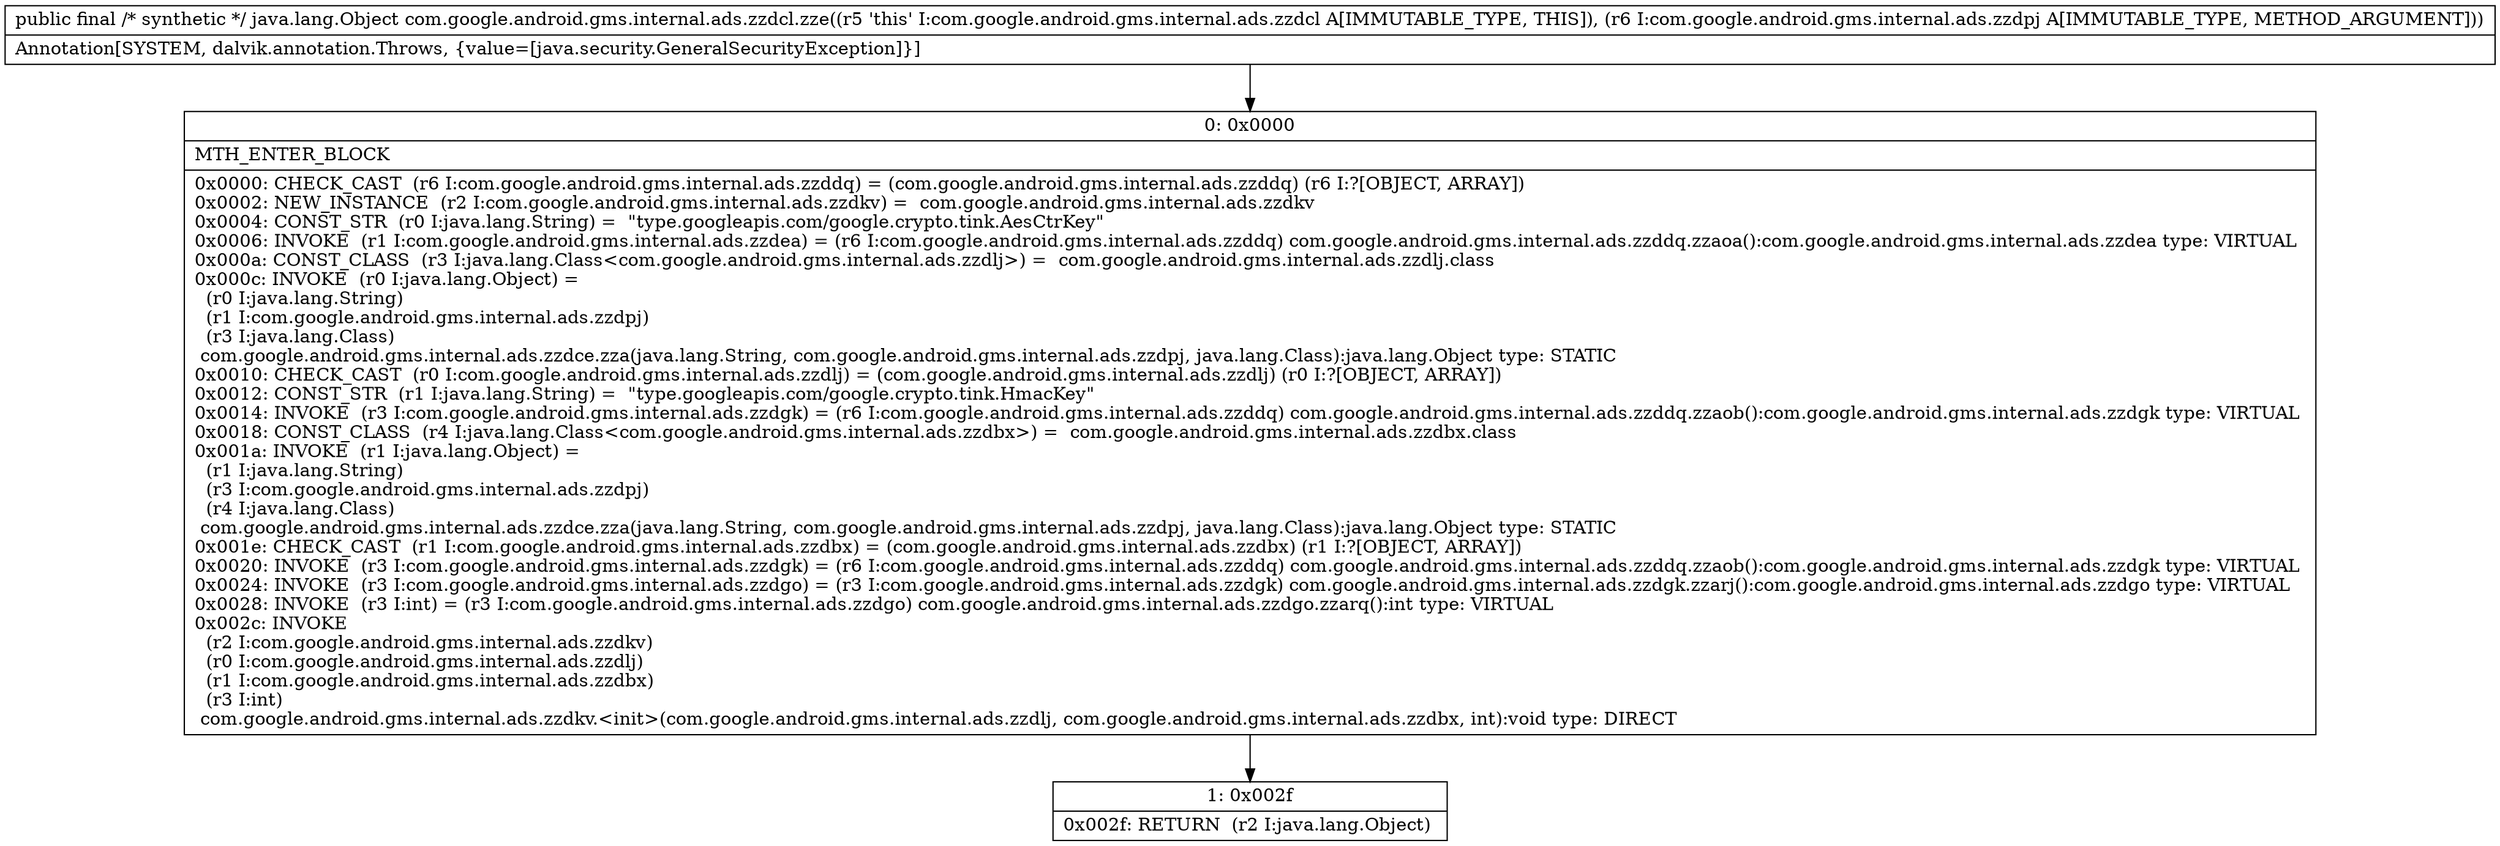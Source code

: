digraph "CFG forcom.google.android.gms.internal.ads.zzdcl.zze(Lcom\/google\/android\/gms\/internal\/ads\/zzdpj;)Ljava\/lang\/Object;" {
Node_0 [shape=record,label="{0\:\ 0x0000|MTH_ENTER_BLOCK\l|0x0000: CHECK_CAST  (r6 I:com.google.android.gms.internal.ads.zzddq) = (com.google.android.gms.internal.ads.zzddq) (r6 I:?[OBJECT, ARRAY]) \l0x0002: NEW_INSTANCE  (r2 I:com.google.android.gms.internal.ads.zzdkv) =  com.google.android.gms.internal.ads.zzdkv \l0x0004: CONST_STR  (r0 I:java.lang.String) =  \"type.googleapis.com\/google.crypto.tink.AesCtrKey\" \l0x0006: INVOKE  (r1 I:com.google.android.gms.internal.ads.zzdea) = (r6 I:com.google.android.gms.internal.ads.zzddq) com.google.android.gms.internal.ads.zzddq.zzaoa():com.google.android.gms.internal.ads.zzdea type: VIRTUAL \l0x000a: CONST_CLASS  (r3 I:java.lang.Class\<com.google.android.gms.internal.ads.zzdlj\>) =  com.google.android.gms.internal.ads.zzdlj.class \l0x000c: INVOKE  (r0 I:java.lang.Object) = \l  (r0 I:java.lang.String)\l  (r1 I:com.google.android.gms.internal.ads.zzdpj)\l  (r3 I:java.lang.Class)\l com.google.android.gms.internal.ads.zzdce.zza(java.lang.String, com.google.android.gms.internal.ads.zzdpj, java.lang.Class):java.lang.Object type: STATIC \l0x0010: CHECK_CAST  (r0 I:com.google.android.gms.internal.ads.zzdlj) = (com.google.android.gms.internal.ads.zzdlj) (r0 I:?[OBJECT, ARRAY]) \l0x0012: CONST_STR  (r1 I:java.lang.String) =  \"type.googleapis.com\/google.crypto.tink.HmacKey\" \l0x0014: INVOKE  (r3 I:com.google.android.gms.internal.ads.zzdgk) = (r6 I:com.google.android.gms.internal.ads.zzddq) com.google.android.gms.internal.ads.zzddq.zzaob():com.google.android.gms.internal.ads.zzdgk type: VIRTUAL \l0x0018: CONST_CLASS  (r4 I:java.lang.Class\<com.google.android.gms.internal.ads.zzdbx\>) =  com.google.android.gms.internal.ads.zzdbx.class \l0x001a: INVOKE  (r1 I:java.lang.Object) = \l  (r1 I:java.lang.String)\l  (r3 I:com.google.android.gms.internal.ads.zzdpj)\l  (r4 I:java.lang.Class)\l com.google.android.gms.internal.ads.zzdce.zza(java.lang.String, com.google.android.gms.internal.ads.zzdpj, java.lang.Class):java.lang.Object type: STATIC \l0x001e: CHECK_CAST  (r1 I:com.google.android.gms.internal.ads.zzdbx) = (com.google.android.gms.internal.ads.zzdbx) (r1 I:?[OBJECT, ARRAY]) \l0x0020: INVOKE  (r3 I:com.google.android.gms.internal.ads.zzdgk) = (r6 I:com.google.android.gms.internal.ads.zzddq) com.google.android.gms.internal.ads.zzddq.zzaob():com.google.android.gms.internal.ads.zzdgk type: VIRTUAL \l0x0024: INVOKE  (r3 I:com.google.android.gms.internal.ads.zzdgo) = (r3 I:com.google.android.gms.internal.ads.zzdgk) com.google.android.gms.internal.ads.zzdgk.zzarj():com.google.android.gms.internal.ads.zzdgo type: VIRTUAL \l0x0028: INVOKE  (r3 I:int) = (r3 I:com.google.android.gms.internal.ads.zzdgo) com.google.android.gms.internal.ads.zzdgo.zzarq():int type: VIRTUAL \l0x002c: INVOKE  \l  (r2 I:com.google.android.gms.internal.ads.zzdkv)\l  (r0 I:com.google.android.gms.internal.ads.zzdlj)\l  (r1 I:com.google.android.gms.internal.ads.zzdbx)\l  (r3 I:int)\l com.google.android.gms.internal.ads.zzdkv.\<init\>(com.google.android.gms.internal.ads.zzdlj, com.google.android.gms.internal.ads.zzdbx, int):void type: DIRECT \l}"];
Node_1 [shape=record,label="{1\:\ 0x002f|0x002f: RETURN  (r2 I:java.lang.Object) \l}"];
MethodNode[shape=record,label="{public final \/* synthetic *\/ java.lang.Object com.google.android.gms.internal.ads.zzdcl.zze((r5 'this' I:com.google.android.gms.internal.ads.zzdcl A[IMMUTABLE_TYPE, THIS]), (r6 I:com.google.android.gms.internal.ads.zzdpj A[IMMUTABLE_TYPE, METHOD_ARGUMENT]))  | Annotation[SYSTEM, dalvik.annotation.Throws, \{value=[java.security.GeneralSecurityException]\}]\l}"];
MethodNode -> Node_0;
Node_0 -> Node_1;
}


